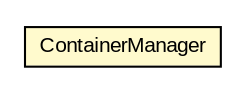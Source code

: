 #!/usr/local/bin/dot
#
# Class diagram 
# Generated by UMLGraph version R5_6-24-gf6e263 (http://www.umlgraph.org/)
#

digraph G {
	edge [fontname="arial",fontsize=10,labelfontname="arial",labelfontsize=10];
	node [fontname="arial",fontsize=10,shape=plaintext];
	nodesep=0.25;
	ranksep=0.5;
	// org.gservlet.ContainerManager
	c855 [label=<<table title="org.gservlet.ContainerManager" border="0" cellborder="1" cellspacing="0" cellpadding="2" port="p" bgcolor="lemonChiffon" href="./ContainerManager.html">
		<tr><td><table border="0" cellspacing="0" cellpadding="1">
<tr><td align="center" balign="center"> ContainerManager </td></tr>
		</table></td></tr>
		</table>>, URL="./ContainerManager.html", fontname="arial", fontcolor="black", fontsize=10.0];
}

